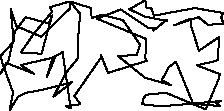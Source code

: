 unitsize(0.001cm);
draw((1380,939)--(1187,706));
draw((1187,706)--(953,268));
draw((953,268)--(1286,525));
draw((1286,525)--(776,392));
draw((776,392)--(457,334));
draw((457,334)--(327,265));
draw((327,265)--(178,24));
draw((178,24)--(241,341));
draw((241,341)--(53,857));
draw((53,857)--(22,987));
draw((22,987)--(252,1240));
draw((252,1240)--(198,1810));
draw((198,1810)--(298,1513));
draw((298,1513)--(738,1325));
draw((738,1325)--(1251,1832));
draw((1251,1832)--(1234,1946));
draw((1234,1946)--(890,1846));
draw((890,1846)--(929,1766));
draw((929,1766)--(611,1384));
draw((611,1384)--(378,1048));
draw((378,1048)--(742,1025));
draw((742,1025)--(928,1700));
draw((928,1700)--(872,1559));
draw((872,1559)--(463,1670));
draw((463,1670)--(274,1420));
draw((274,1420)--(161,906));
draw((161,906)--(19,674));
draw((19,674)--(123,862));
draw((123,862)--(611,673));
draw((611,673)--(376,825));
draw((376,825)--(984,965));
draw((984,965)--(839,620));
draw((839,620)--(938,955));
draw((938,955)--(1115,1052));
draw((1115,1052)--(1256,61));
draw((1256,61)--(1178,100));
draw((1178,100)--(1429,134));
draw((1429,134)--(1323,280));
draw((1323,280)--(1795,962));
draw((1795,962)--(1787,1009));
draw((1787,1009)--(1917,687));
draw((1917,687)--(2599,901));
draw((2599,901)--(2574,946));
draw((2574,946)--(2586,1286));
draw((2586,1286)--(1724,1642));
draw((1724,1642)--(2139,1806));
draw((2139,1806)--(2628,1479));
draw((2628,1479)--(2721,1482));
draw((2721,1482)--(2716,1432));
draw((2716,1432)--(2945,1622));
draw((2945,1622)--(2961,1605));
draw((2961,1605)--(2576,1676));
draw((2576,1676)--(2290,1810));
draw((2290,1810)--(2573,1969));
draw((2573,1969)--(2597,1830));
draw((2597,1830)--(2678,1825));
draw((2678,1825)--(2728,1698));
draw((2728,1698)--(3447,1830));
draw((3447,1830)--(3955,1743));
draw((3955,1743)--(3911,1673));
draw((3911,1673)--(3950,1558));
draw((3950,1558)--(3683,1533));
draw((3683,1533)--(3510,1671));
draw((3510,1671)--(3085,1528));
draw((3085,1528)--(3373,1646));
draw((3373,1646)--(3384,1498));
draw((3384,1498)--(3520,1079));
draw((3520,1079)--(3874,1318));
draw((3874,1318)--(3854,923));
draw((3854,923)--(3822,899));
draw((3822,899)--(3756,882));
draw((3756,882)--(3479,821));
draw((3479,821)--(3888,666));
draw((3888,666)--(3875,598));
draw((3875,598)--(3640,43));
draw((3640,43)--(2936,337));
draw((2936,337)--(2588,302));
draw((2588,302)--(2542,236));
draw((2542,236)--(2519,135));
draw((2519,135)--(2848,96));
draw((2848,96)--(3913,192));
draw((3913,192)--(3815,169));
draw((3815,169)--(3893,102));
draw((3893,102)--(3416,143));
draw((3416,143)--(3113,885));
draw((3113,885)--(2991,792));
draw((2991,792)--(2863,558));
draw((2863,558)--(3022,474));
draw((3022,474)--(2573,599));
draw((2573,599)--(2097,981));
draw((2097,981)--(2421,1007));
draw((2421,1007)--(2482,1183));
draw((2482,1183)--(2178,1619));
draw((2178,1619)--(1807,1711));
draw((1807,1711)--(1625,1651));
draw((1625,1651)--(1621,1830));
draw((1621,1830)--(1247,1945));
draw((1247,1945)--(1424,1728));
draw((1424,1728)--(1393,1368));
draw((1393,1368)--(1380,939));
